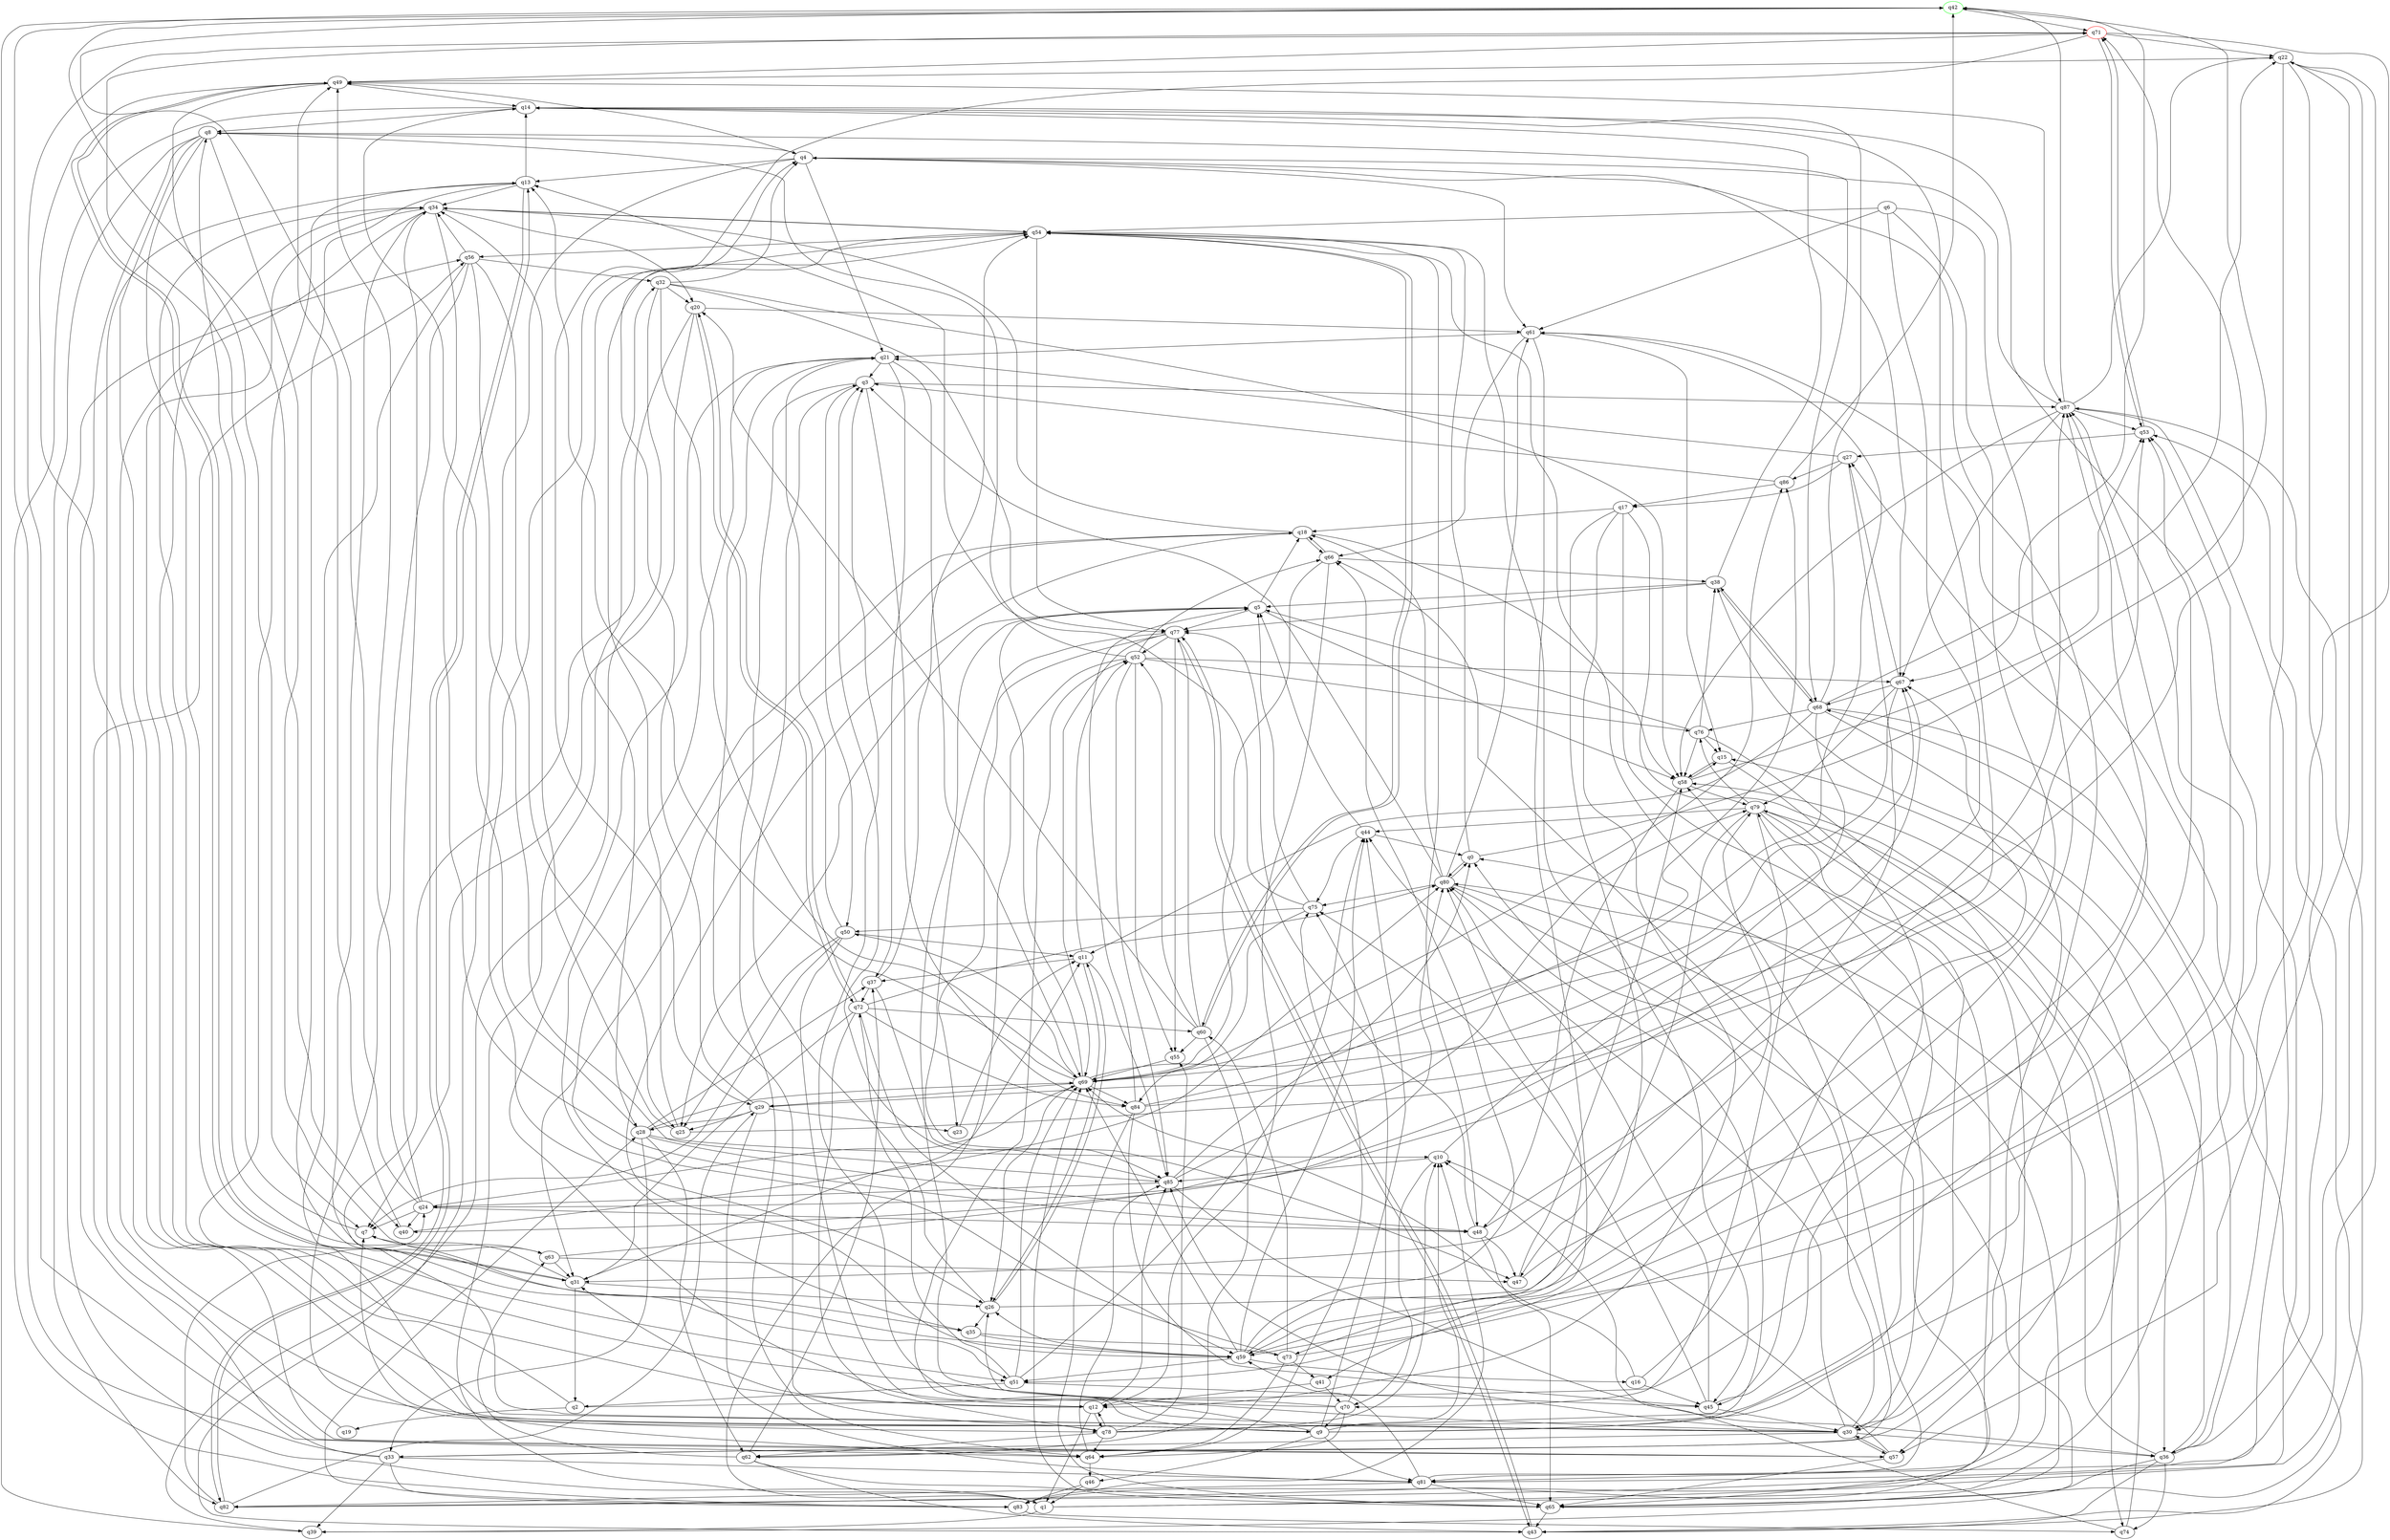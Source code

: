 digraph A{
q42 [initial=1,color=green];
q71 [final=1,color=red];
q0 -> q42;
q0 -> q54;
q0 -> q80;
q1 -> q22;
q1 -> q32;
q1 -> q38;
q1 -> q39;
q1 -> q56;
q2 -> q19;
q2 -> q34;
q2 -> q87;
q3 -> q50;
q3 -> q64;
q3 -> q84;
q3 -> q87;
q4 -> q13;
q4 -> q21;
q4 -> q43;
q4 -> q49;
q4 -> q61;
q4 -> q67;
q5 -> q18;
q5 -> q25;
q5 -> q58;
q5 -> q77;
q6 -> q24;
q6 -> q51;
q6 -> q54;
q6 -> q59;
q6 -> q61;
q7 -> q63;
q7 -> q71;
q8 -> q4;
q8 -> q9;
q8 -> q51;
q8 -> q57;
q8 -> q63;
q8 -> q68;
q8 -> q82;
q9 -> q10;
q9 -> q44;
q9 -> q46;
q9 -> q52;
q9 -> q79;
q9 -> q80;
q9 -> q81;
q10 -> q67;
q10 -> q70;
q10 -> q85;
q11 -> q26;
q11 -> q37;
q11 -> q52;
q11 -> q85;
q12 -> q1;
q12 -> q31;
q12 -> q34;
q12 -> q78;
q12 -> q85;
q13 -> q14;
q13 -> q34;
q13 -> q51;
q13 -> q82;
q14 -> q8;
q14 -> q82;
q14 -> q83;
q15 -> q45;
q15 -> q58;
q16 -> q45;
q16 -> q67;
q16 -> q69;
q17 -> q12;
q17 -> q18;
q17 -> q73;
q17 -> q74;
q17 -> q83;
q18 -> q31;
q18 -> q34;
q18 -> q58;
q18 -> q59;
q18 -> q66;
q19 -> q13;
q20 -> q7;
q20 -> q30;
q20 -> q61;
q20 -> q72;
q21 -> q3;
q21 -> q12;
q21 -> q35;
q21 -> q37;
q21 -> q69;
q22 -> q36;
q22 -> q49;
q22 -> q57;
q22 -> q59;
q22 -> q81;
q23 -> q11;
q24 -> q7;
q24 -> q34;
q24 -> q40;
q24 -> q42;
q24 -> q48;
q24 -> q49;
q24 -> q69;
q25 -> q34;
q25 -> q54;
q25 -> q87;
q26 -> q3;
q26 -> q11;
q26 -> q35;
q26 -> q79;
q27 -> q17;
q27 -> q21;
q27 -> q31;
q27 -> q86;
q28 -> q10;
q28 -> q14;
q28 -> q33;
q28 -> q37;
q28 -> q48;
q28 -> q62;
q28 -> q69;
q29 -> q4;
q29 -> q23;
q29 -> q25;
q29 -> q28;
q29 -> q53;
q29 -> q81;
q30 -> q3;
q30 -> q5;
q30 -> q33;
q30 -> q36;
q30 -> q44;
q30 -> q57;
q30 -> q58;
q30 -> q66;
q30 -> q85;
q31 -> q2;
q31 -> q8;
q31 -> q11;
q31 -> q26;
q31 -> q49;
q32 -> q4;
q32 -> q20;
q32 -> q39;
q32 -> q58;
q32 -> q69;
q32 -> q77;
q33 -> q39;
q33 -> q42;
q33 -> q56;
q33 -> q81;
q33 -> q83;
q34 -> q20;
q34 -> q30;
q34 -> q35;
q34 -> q48;
q34 -> q54;
q34 -> q57;
q35 -> q59;
q35 -> q73;
q36 -> q15;
q36 -> q43;
q36 -> q61;
q36 -> q65;
q36 -> q68;
q36 -> q74;
q36 -> q80;
q37 -> q54;
q37 -> q72;
q37 -> q85;
q38 -> q5;
q38 -> q14;
q38 -> q68;
q38 -> q77;
q39 -> q42;
q40 -> q49;
q40 -> q80;
q41 -> q12;
q41 -> q70;
q42 -> q40;
q42 -> q67;
q42 -> q71;
q43 -> q53;
q43 -> q77;
q44 -> q0;
q44 -> q5;
q44 -> q75;
q45 -> q4;
q45 -> q30;
q45 -> q75;
q45 -> q80;
q46 -> q1;
q46 -> q83;
q47 -> q53;
q47 -> q58;
q48 -> q14;
q48 -> q47;
q48 -> q65;
q48 -> q77;
q49 -> q7;
q49 -> q9;
q49 -> q14;
q49 -> q31;
q49 -> q71;
q49 -> q87;
q50 -> q7;
q50 -> q9;
q50 -> q11;
q50 -> q21;
q50 -> q25;
q51 -> q2;
q51 -> q44;
q51 -> q45;
q51 -> q69;
q51 -> q72;
q52 -> q1;
q52 -> q8;
q52 -> q55;
q52 -> q66;
q52 -> q67;
q52 -> q76;
q52 -> q85;
q53 -> q27;
q53 -> q71;
q54 -> q26;
q54 -> q28;
q54 -> q34;
q54 -> q45;
q54 -> q48;
q54 -> q56;
q54 -> q60;
q54 -> q77;
q55 -> q69;
q56 -> q9;
q56 -> q25;
q56 -> q32;
q56 -> q34;
q56 -> q78;
q56 -> q85;
q57 -> q10;
q57 -> q30;
q57 -> q65;
q58 -> q15;
q58 -> q48;
q58 -> q53;
q58 -> q79;
q59 -> q7;
q59 -> q16;
q59 -> q26;
q59 -> q44;
q59 -> q51;
q59 -> q66;
q59 -> q69;
q59 -> q80;
q59 -> q87;
q60 -> q20;
q60 -> q52;
q60 -> q54;
q60 -> q55;
q60 -> q62;
q60 -> q77;
q61 -> q15;
q61 -> q21;
q61 -> q41;
q61 -> q66;
q62 -> q0;
q62 -> q37;
q62 -> q43;
q62 -> q63;
q62 -> q65;
q63 -> q31;
q63 -> q47;
q63 -> q80;
q64 -> q7;
q64 -> q46;
q64 -> q75;
q64 -> q85;
q65 -> q0;
q65 -> q43;
q65 -> q69;
q65 -> q87;
q66 -> q12;
q66 -> q18;
q66 -> q38;
q66 -> q69;
q67 -> q27;
q67 -> q68;
q67 -> q69;
q67 -> q79;
q68 -> q11;
q68 -> q14;
q68 -> q22;
q68 -> q33;
q68 -> q38;
q68 -> q40;
q68 -> q43;
q68 -> q76;
q69 -> q5;
q69 -> q13;
q69 -> q26;
q69 -> q29;
q69 -> q50;
q69 -> q61;
q69 -> q71;
q69 -> q84;
q69 -> q86;
q70 -> q9;
q70 -> q13;
q70 -> q26;
q70 -> q64;
q70 -> q75;
q71 -> q22;
q71 -> q29;
q71 -> q30;
q71 -> q53;
q71 -> q64;
q72 -> q20;
q72 -> q31;
q72 -> q59;
q72 -> q60;
q72 -> q78;
q72 -> q80;
q72 -> q84;
q73 -> q18;
q73 -> q41;
q73 -> q53;
q73 -> q60;
q73 -> q64;
q74 -> q10;
q74 -> q58;
q75 -> q5;
q75 -> q13;
q75 -> q50;
q75 -> q84;
q76 -> q5;
q76 -> q15;
q76 -> q38;
q76 -> q57;
q76 -> q58;
q77 -> q23;
q77 -> q43;
q77 -> q47;
q77 -> q52;
q77 -> q55;
q77 -> q69;
q78 -> q10;
q78 -> q12;
q78 -> q21;
q78 -> q27;
q78 -> q55;
q78 -> q62;
q78 -> q64;
q78 -> q87;
q79 -> q30;
q79 -> q36;
q79 -> q44;
q79 -> q47;
q79 -> q70;
q79 -> q76;
q79 -> q81;
q80 -> q0;
q80 -> q3;
q80 -> q18;
q80 -> q39;
q80 -> q61;
q80 -> q65;
q80 -> q75;
q81 -> q54;
q81 -> q59;
q81 -> q65;
q81 -> q82;
q82 -> q13;
q82 -> q24;
q82 -> q29;
q82 -> q79;
q83 -> q10;
q83 -> q28;
q83 -> q74;
q84 -> q5;
q84 -> q45;
q84 -> q65;
q84 -> q67;
q84 -> q86;
q85 -> q0;
q85 -> q3;
q85 -> q24;
q85 -> q36;
q85 -> q79;
q86 -> q3;
q86 -> q17;
q86 -> q42;
q87 -> q4;
q87 -> q22;
q87 -> q42;
q87 -> q53;
q87 -> q58;
q87 -> q67;
q87 -> q81;
}